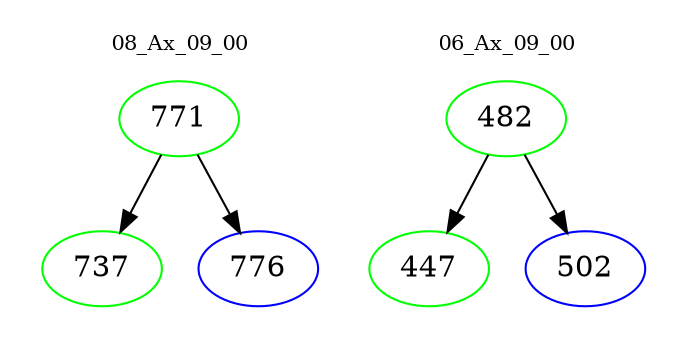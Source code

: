 digraph{
subgraph cluster_0 {
color = white
label = "08_Ax_09_00";
fontsize=10;
T0_771 [label="771", color="green"]
T0_771 -> T0_737 [color="black"]
T0_737 [label="737", color="green"]
T0_771 -> T0_776 [color="black"]
T0_776 [label="776", color="blue"]
}
subgraph cluster_1 {
color = white
label = "06_Ax_09_00";
fontsize=10;
T1_482 [label="482", color="green"]
T1_482 -> T1_447 [color="black"]
T1_447 [label="447", color="green"]
T1_482 -> T1_502 [color="black"]
T1_502 [label="502", color="blue"]
}
}
